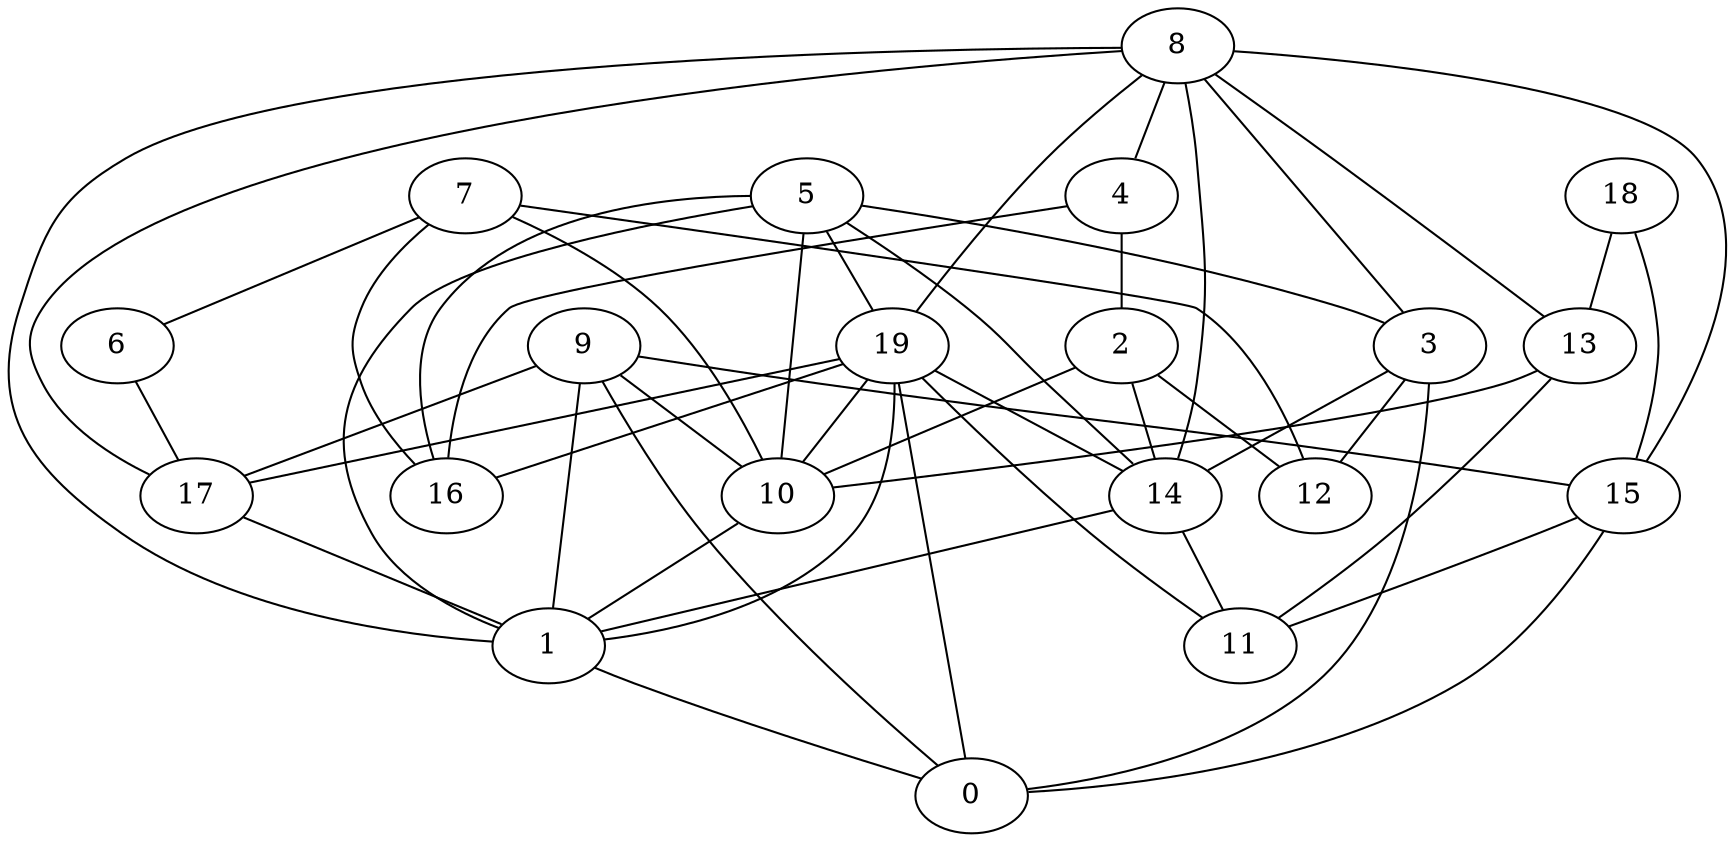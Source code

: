 digraph GG_graph {

subgraph G_graph {
edge [color = black]
"3" -> "12" [dir = none]
"18" -> "15" [dir = none]
"9" -> "10" [dir = none]
"9" -> "15" [dir = none]
"9" -> "17" [dir = none]
"7" -> "16" [dir = none]
"7" -> "6" [dir = none]
"7" -> "12" [dir = none]
"7" -> "10" [dir = none]
"15" -> "11" [dir = none]
"15" -> "0" [dir = none]
"8" -> "13" [dir = none]
"8" -> "15" [dir = none]
"5" -> "14" [dir = none]
"5" -> "10" [dir = none]
"19" -> "1" [dir = none]
"19" -> "10" [dir = none]
"2" -> "12" [dir = none]
"4" -> "2" [dir = none]
"19" -> "16" [dir = none]
"5" -> "1" [dir = none]
"14" -> "1" [dir = none]
"8" -> "17" [dir = none]
"8" -> "4" [dir = none]
"8" -> "3" [dir = none]
"14" -> "11" [dir = none]
"19" -> "17" [dir = none]
"5" -> "3" [dir = none]
"17" -> "1" [dir = none]
"19" -> "11" [dir = none]
"5" -> "19" [dir = none]
"3" -> "14" [dir = none]
"9" -> "1" [dir = none]
"19" -> "0" [dir = none]
"9" -> "0" [dir = none]
"8" -> "14" [dir = none]
"2" -> "10" [dir = none]
"10" -> "1" [dir = none]
"13" -> "10" [dir = none]
"19" -> "14" [dir = none]
"1" -> "0" [dir = none]
"3" -> "0" [dir = none]
"13" -> "11" [dir = none]
"18" -> "13" [dir = none]
"8" -> "1" [dir = none]
"5" -> "16" [dir = none]
"4" -> "16" [dir = none]
"8" -> "19" [dir = none]
"6" -> "17" [dir = none]
"2" -> "14" [dir = none]
}

}

